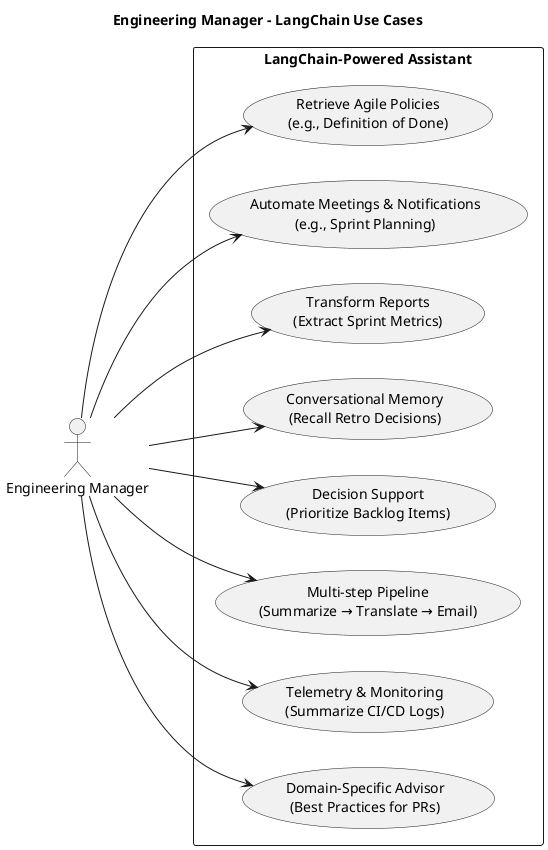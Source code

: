 @startuml
title Engineering Manager - LangChain Use Cases

left to right direction

actor "Engineering Manager" as Manager

rectangle "LangChain-Powered Assistant" {
    usecase "Retrieve Agile Policies\n(e.g., Definition of Done)" as RAG
    usecase "Automate Meetings & Notifications\n(e.g., Sprint Planning)" as Agents
    usecase "Transform Reports\n(Extract Sprint Metrics)" as DataEnrich
    usecase "Conversational Memory\n(Recall Retro Decisions)" as Conv
    usecase "Decision Support\n(Prioritize Backlog Items)" as Decision
    usecase "Multi-step Pipeline\n(Summarize → Translate → Email)" as Pipeline
    usecase "Telemetry & Monitoring\n(Summarize CI/CD Logs)" as Telemetry
    usecase "Domain-Specific Advisor\n(Best Practices for PRs)" as DomainAI
}

Manager --> RAG
Manager --> Agents
Manager --> DataEnrich
Manager --> Conv
Manager --> Decision
Manager --> Pipeline
Manager --> Telemetry
Manager --> DomainAI

@enduml
